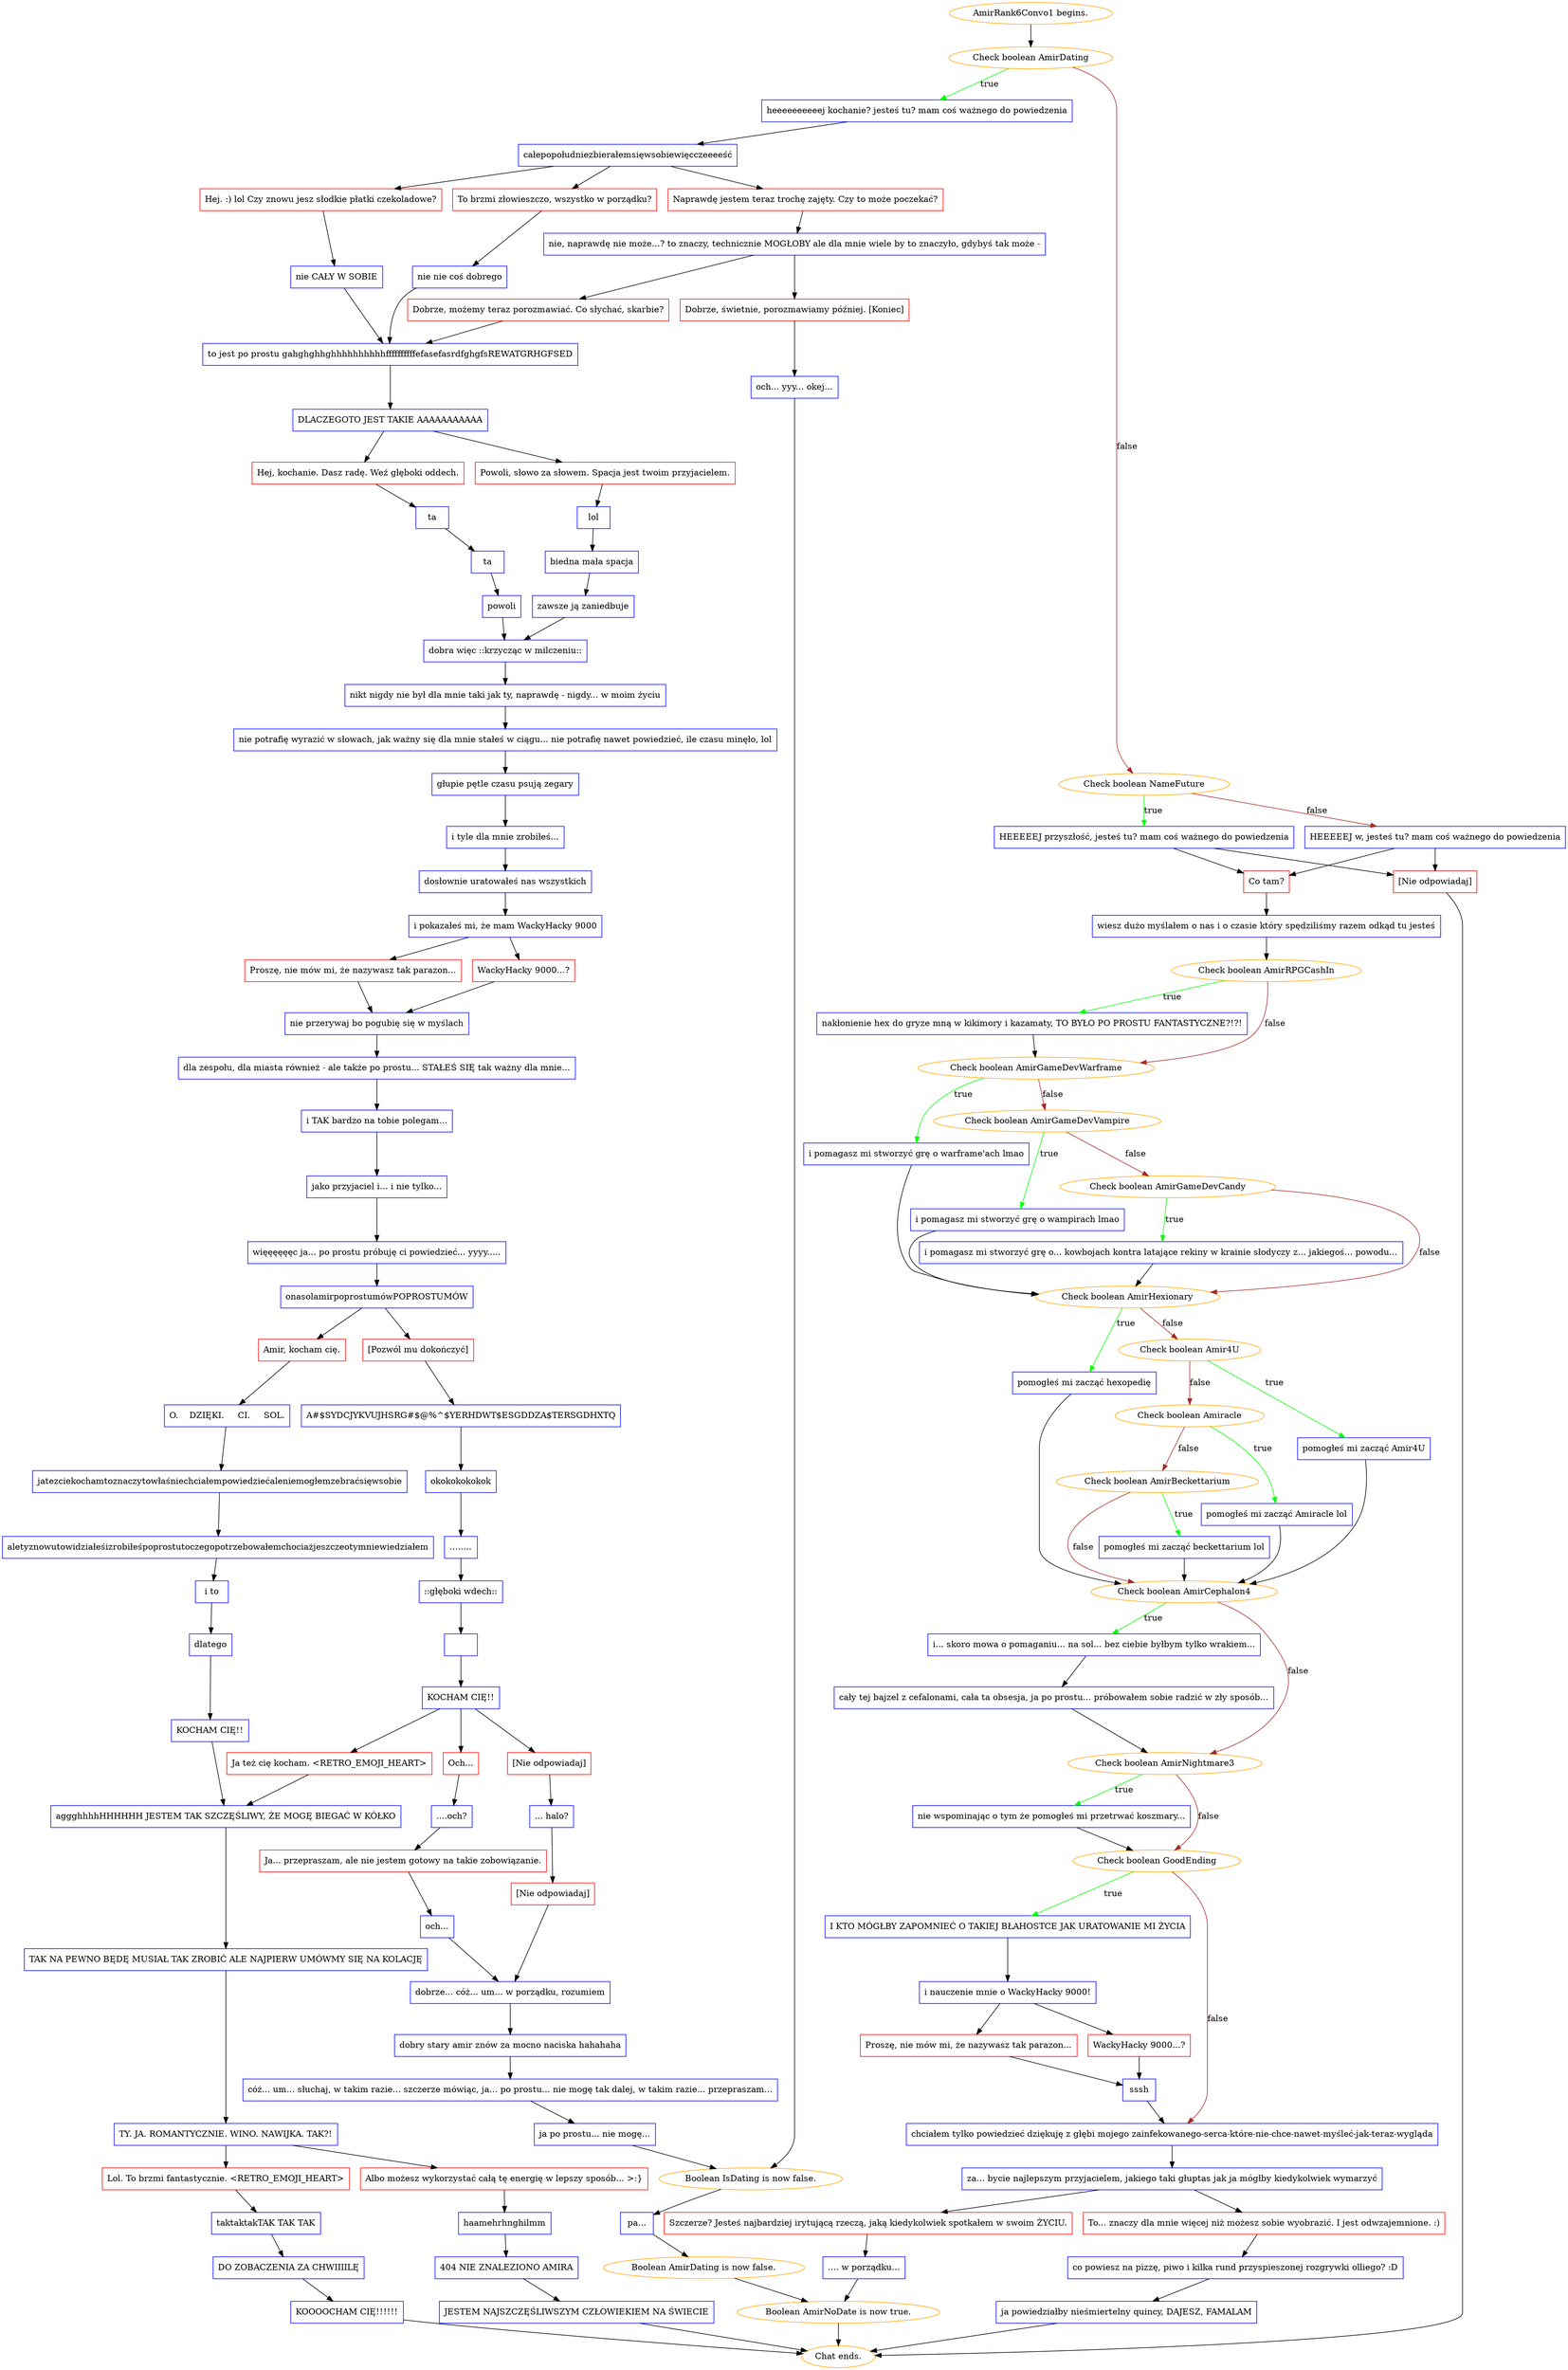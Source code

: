 digraph {
	"AmirRank6Convo1 begins." [color=orange];
		"AmirRank6Convo1 begins." -> j2907676971;
	j2907676971 [label="Check boolean AmirDating",color=orange];
		j2907676971 -> j1793512598 [label=true,color=green];
		j2907676971 -> j84055781 [label=false,color=brown];
	j1793512598 [label="heeeeeeeeeej kochanie? jesteś tu? mam coś ważnego do powiedzenia",shape=box,color=blue];
		j1793512598 -> j3295669934;
	j84055781 [label="Check boolean NameFuture",color=orange];
		j84055781 -> j326342068 [label=true,color=green];
		j84055781 -> j4140742385 [label=false,color=brown];
	j3295669934 [label="całepopołudniezbierałemsięwsobiewięcczeeeeść",shape=box,color=blue];
		j3295669934 -> j3302751071;
		j3295669934 -> j264073787;
		j3295669934 -> j2702451169;
	j326342068 [label="HEEEEEJ przyszłość, jesteś tu? mam coś ważnego do powiedzenia",shape=box,color=blue];
		j326342068 -> j1923345152;
		j326342068 -> j322907901;
	j4140742385 [label="HEEEEEJ w, jesteś tu? mam coś ważnego do powiedzenia",shape=box,color=blue];
		j4140742385 -> j1923345152;
		j4140742385 -> j322907901;
	j3302751071 [label="Hej. :) lol Czy znowu jesz słodkie płatki czekoladowe?",shape=box,color=red];
		j3302751071 -> j557346525;
	j264073787 [label="To brzmi złowieszczo, wszystko w porządku?",shape=box,color=red];
		j264073787 -> j3872427919;
	j2702451169 [label="Naprawdę jestem teraz trochę zajęty. Czy to może poczekać?",shape=box,color=red];
		j2702451169 -> j2665901707;
	j1923345152 [label="Co tam?",shape=box,color=red];
		j1923345152 -> j3294762444;
	j322907901 [label="[Nie odpowiadaj]",shape=box,color=red];
		j322907901 -> "Chat ends.";
	j557346525 [label="nie CAŁY W SOBIE",shape=box,color=blue];
		j557346525 -> j2822849566;
	j3872427919 [label="nie nie coś dobrego",shape=box,color=blue];
		j3872427919 -> j2822849566;
	j2665901707 [label="nie, naprawdę nie może...? to znaczy, technicznie MOGŁOBY ale dla mnie wiele by to znaczyło, gdybyś tak może -",shape=box,color=blue];
		j2665901707 -> j2317584744;
		j2665901707 -> j2410142272;
	j3294762444 [label="wiesz dużo myślałem o nas i o czasie który spędziliśmy razem odkąd tu jesteś",shape=box,color=blue];
		j3294762444 -> j830141940;
	"Chat ends." [color=orange];
	j2822849566 [label="to jest po prostu gahghghhghhhhhhhhhhffffffffffefasefasrdfghgfsREWATGRHGFSED",shape=box,color=blue];
		j2822849566 -> j2647708859;
	j2317584744 [label="Dobrze, możemy teraz porozmawiać. Co słychać, skarbie?",shape=box,color=red];
		j2317584744 -> j2822849566;
	j2410142272 [label="Dobrze, świetnie, porozmawiamy później. [Koniec]",shape=box,color=red];
		j2410142272 -> j3336765147;
	j830141940 [label="Check boolean AmirRPGCashIn",color=orange];
		j830141940 -> j420926877 [label=true,color=green];
		j830141940 -> j4216760051 [label=false,color=brown];
	j2647708859 [label="DLACZEGOTO JEST TAKIE AAAAAAAAAAA",shape=box,color=blue];
		j2647708859 -> j984454460;
		j2647708859 -> j2113924906;
	j3336765147 [label="och... yyy... okej...",shape=box,color=blue];
		j3336765147 -> j2207414182;
	j420926877 [label="nakłonienie hex do gryze mną w kikimory i kazamaty, TO BYŁO PO PROSTU FANTASTYCZNE?!?!",shape=box,color=blue];
		j420926877 -> j4216760051;
	j4216760051 [label="Check boolean AmirGameDevWarframe",color=orange];
		j4216760051 -> j1621386419 [label=true,color=green];
		j4216760051 -> j4056341191 [label=false,color=brown];
	j984454460 [label="Hej, kochanie. Dasz radę. Weź głęboki oddech.",shape=box,color=red];
		j984454460 -> j3918800846;
	j2113924906 [label="Powoli, słowo za słowem. Spacja jest twoim przyjacielem.",shape=box,color=red];
		j2113924906 -> j3495536357;
	j2207414182 [label="Boolean IsDating is now false.",color=orange];
		j2207414182 -> j4099134569;
	j1621386419 [label="i pomagasz mi stworzyć grę o warframe'ach lmao",shape=box,color=blue];
		j1621386419 -> j2771251363;
	j4056341191 [label="Check boolean AmirGameDevVampire",color=orange];
		j4056341191 -> j1755253422 [label=true,color=green];
		j4056341191 -> j1488436232 [label=false,color=brown];
	j3918800846 [label="ta",shape=box,color=blue];
		j3918800846 -> j2036721978;
	j3495536357 [label="lol",shape=box,color=blue];
		j3495536357 -> j4152125038;
	j4099134569 [label="pa...",shape=box,color=blue];
		j4099134569 -> j1800899020;
	j2771251363 [label="Check boolean AmirHexionary",color=orange];
		j2771251363 -> j3265790308 [label=true,color=green];
		j2771251363 -> j266995296 [label=false,color=brown];
	j1755253422 [label="i pomagasz mi stworzyć grę o wampirach lmao",shape=box,color=blue];
		j1755253422 -> j2771251363;
	j1488436232 [label="Check boolean AmirGameDevCandy",color=orange];
		j1488436232 -> j1442859024 [label=true,color=green];
		j1488436232 -> j2771251363 [label=false,color=brown];
	j2036721978 [label="ta",shape=box,color=blue];
		j2036721978 -> j2496688239;
	j4152125038 [label="biedna mała spacja",shape=box,color=blue];
		j4152125038 -> j320619499;
	j1800899020 [label="Boolean AmirDating is now false.",color=orange];
		j1800899020 -> j2322051913;
	j3265790308 [label="pomogłeś mi zacząć hexopedię",shape=box,color=blue];
		j3265790308 -> j2466789876;
	j266995296 [label="Check boolean Amir4U",color=orange];
		j266995296 -> j2244616995 [label=true,color=green];
		j266995296 -> j385826836 [label=false,color=brown];
	j1442859024 [label="i pomagasz mi stworzyć grę o... kowbojach kontra latające rekiny w krainie słodyczy z... jakiegoś... powodu...",shape=box,color=blue];
		j1442859024 -> j2771251363;
	j2496688239 [label="powoli",shape=box,color=blue];
		j2496688239 -> j3707233735;
	j320619499 [label="zawsze ją zaniedbuje",shape=box,color=blue];
		j320619499 -> j3707233735;
	j2322051913 [label="Boolean AmirNoDate is now true.",color=orange];
		j2322051913 -> "Chat ends.";
	j2466789876 [label="Check boolean AmirCephalon4",color=orange];
		j2466789876 -> j1390608447 [label=true,color=green];
		j2466789876 -> j2019541194 [label=false,color=brown];
	j2244616995 [label="pomogłeś mi zacząć Amir4U",shape=box,color=blue];
		j2244616995 -> j2466789876;
	j385826836 [label="Check boolean Amiracle",color=orange];
		j385826836 -> j3149146209 [label=true,color=green];
		j385826836 -> j4078692804 [label=false,color=brown];
	j3707233735 [label="dobra więc ::krzycząc w milczeniu::",shape=box,color=blue];
		j3707233735 -> j905348363;
	j1390608447 [label="i... skoro mowa o pomaganiu... na sol... bez ciebie byłbym tylko wrakiem...",shape=box,color=blue];
		j1390608447 -> j3378606623;
	j2019541194 [label="Check boolean AmirNightmare3",color=orange];
		j2019541194 -> j1225509329 [label=true,color=green];
		j2019541194 -> j1660157392 [label=false,color=brown];
	j3149146209 [label="pomogłeś mi zacząć Amiracle lol",shape=box,color=blue];
		j3149146209 -> j2466789876;
	j4078692804 [label="Check boolean AmirBeckettarium",color=orange];
		j4078692804 -> j257735747 [label=true,color=green];
		j4078692804 -> j2466789876 [label=false,color=brown];
	j905348363 [label="nikt nigdy nie był dla mnie taki jak ty, naprawdę - nigdy... w moim życiu",shape=box,color=blue];
		j905348363 -> j3705962531;
	j3378606623 [label="cały tej bajzel z cefalonami, cała ta obsesja, ja po prostu... próbowałem sobie radzić w zły sposób...",shape=box,color=blue];
		j3378606623 -> j2019541194;
	j1225509329 [label="nie wspominając o tym że pomogłeś mi przetrwać koszmary...",shape=box,color=blue];
		j1225509329 -> j1660157392;
	j1660157392 [label="Check boolean GoodEnding",color=orange];
		j1660157392 -> j993703746 [label=true,color=green];
		j1660157392 -> j1371958889 [label=false,color=brown];
	j257735747 [label="pomogłeś mi zacząć beckettarium lol",shape=box,color=blue];
		j257735747 -> j2466789876;
	j3705962531 [label="nie potrafię wyrazić w słowach, jak ważny się dla mnie stałeś w ciągu... nie potrafię nawet powiedzieć, ile czasu minęło, lol",shape=box,color=blue];
		j3705962531 -> j657295463;
	j993703746 [label="I KTO MÓGŁBY ZAPOMNIEĆ O TAKIEJ BŁAHOSTCE JAK URATOWANIE MI ŻYCIA",shape=box,color=blue];
		j993703746 -> j2460223560;
	j1371958889 [label="chciałem tylko powiedzieć dziękuję z głębi mojego zainfekowanego-serca-które-nie-chce-nawet-myśleć-jak-teraz-wygląda",shape=box,color=blue];
		j1371958889 -> j4060206982;
	j657295463 [label="głupie pętle czasu psują zegary",shape=box,color=blue];
		j657295463 -> j4115098555;
	j2460223560 [label="i nauczenie mnie o WackyHacky 9000!",shape=box,color=blue];
		j2460223560 -> j897512131;
		j2460223560 -> j359730051;
	j4060206982 [label="za... bycie najlepszym przyjacielem, jakiego taki głuptas jak ja mógłby kiedykolwiek wymarzyć",shape=box,color=blue];
		j4060206982 -> j1674072330;
		j4060206982 -> j759975659;
	j4115098555 [label="i tyle dla mnie zrobiłeś...",shape=box,color=blue];
		j4115098555 -> j917553265;
	j897512131 [label="Proszę, nie mów mi, że nazywasz tak parazon...",shape=box,color=red];
		j897512131 -> j883452410;
	j359730051 [label="WackyHacky 9000...?",shape=box,color=red];
		j359730051 -> j883452410;
	j1674072330 [label="To... znaczy dla mnie więcej niż możesz sobie wyobrazić. I jest odwzajemnione. :)",shape=box,color=red];
		j1674072330 -> j266259388;
	j759975659 [label="Szczerze? Jesteś najbardziej irytującą rzeczą, jaką kiedykolwiek spotkałem w swoim ŻYCIU.",shape=box,color=red];
		j759975659 -> j3669057450;
	j917553265 [label="dosłownie uratowałeś nas wszystkich",shape=box,color=blue];
		j917553265 -> j2174640909;
	j883452410 [label="sssh",shape=box,color=blue];
		j883452410 -> j1371958889;
	j266259388 [label="co powiesz na pizzę, piwo i kilka rund przyspieszonej rozgrywki olliego? :D",shape=box,color=blue];
		j266259388 -> j2355978187;
	j3669057450 [label=".... w porządku...",shape=box,color=blue];
		j3669057450 -> j2322051913;
	j2174640909 [label="i pokazałeś mi, że mam WackyHacky 9000",shape=box,color=blue];
		j2174640909 -> j1244421315;
		j2174640909 -> j275255812;
	j2355978187 [label="ja powiedziałby nieśmiertelny quincy, DAJESZ, FAMALAM",shape=box,color=blue];
		j2355978187 -> "Chat ends.";
	j1244421315 [label="Proszę, nie mów mi, że nazywasz tak parazon...",shape=box,color=red];
		j1244421315 -> j3945087973;
	j275255812 [label="WackyHacky 9000...?",shape=box,color=red];
		j275255812 -> j3945087973;
	j3945087973 [label="nie przerywaj bo pogubię się w myślach",shape=box,color=blue];
		j3945087973 -> j2700028540;
	j2700028540 [label="dla zespołu, dla miasta również - ale także po prostu... STAŁEŚ SIĘ tak ważny dla mnie...",shape=box,color=blue];
		j2700028540 -> j1857609672;
	j1857609672 [label="i TAK bardzo na tobie polegam...",shape=box,color=blue];
		j1857609672 -> j715677510;
	j715677510 [label="jako przyjaciel i... i nie tylko...",shape=box,color=blue];
		j715677510 -> j1013338650;
	j1013338650 [label="więęęęęęc ja... po prostu próbuję ci powiedzieć... yyyy.....",shape=box,color=blue];
		j1013338650 -> j1546019304;
	j1546019304 [label="onasolamirpoprostumówPOPROSTUMÓW",shape=box,color=blue];
		j1546019304 -> j4136171491;
		j1546019304 -> j199354148;
	j4136171491 [label="Amir, kocham cię.",shape=box,color=red];
		j4136171491 -> j1282216614;
	j199354148 [label="[Pozwól mu dokończyć]",shape=box,color=red];
		j199354148 -> j3712284911;
	j1282216614 [label="O.    DZIĘKI.     CI.     SOL.",shape=box,color=blue];
		j1282216614 -> j1573005737;
	j3712284911 [label="A#$SYDCJYKVUJHSRG#$@%^$YERHDWT$ESGDDZA$TERSGDHXTQ",shape=box,color=blue];
		j3712284911 -> j2914817181;
	j1573005737 [label="jatezciekochamtoznaczytowłaśniechciałempowiedziećaleniemogłemzebraćsięwsobie",shape=box,color=blue];
		j1573005737 -> j3349615224;
	j2914817181 [label="okokokokokok",shape=box,color=blue];
		j2914817181 -> j3242614754;
	j3349615224 [label="aletyznowutowidziałeśizrobiłeśpoprostutoczegopotrzebowałemchociażjeszczeotymniewiedziałem",shape=box,color=blue];
		j3349615224 -> j648073498;
	j3242614754 [label="........",shape=box,color=blue];
		j3242614754 -> j1618681345;
	j648073498 [label="i to",shape=box,color=blue];
		j648073498 -> j3156690629;
	j1618681345 [label="::głęboki wdech::",shape=box,color=blue];
		j1618681345 -> j2687501253;
	j3156690629 [label="dlatego",shape=box,color=blue];
		j3156690629 -> j1818691179;
	j2687501253 [label=" ",shape=box,color=blue];
		j2687501253 -> j1845585776;
	j1818691179 [label="KOCHAM CIĘ!!",shape=box,color=blue];
		j1818691179 -> j2101491271;
	j1845585776 [label="KOCHAM CIĘ!!",shape=box,color=blue];
		j1845585776 -> j1503880579;
		j1845585776 -> j2241081313;
		j1845585776 -> j4276792927;
	j2101491271 [label="aggghhhhHHHHHH JESTEM TAK SZCZĘŚLIWY, ŻE MOGĘ BIEGAĆ W KÓŁKO",shape=box,color=blue];
		j2101491271 -> j3367282682;
	j1503880579 [label="Ja też cię kocham. <RETRO_EMOJI_HEART>",shape=box,color=red];
		j1503880579 -> j2101491271;
	j2241081313 [label="Och...",shape=box,color=red];
		j2241081313 -> j512940585;
	j4276792927 [label="[Nie odpowiadaj]",shape=box,color=red];
		j4276792927 -> j709062090;
	j3367282682 [label="TAK NA PEWNO BĘDĘ MUSIAŁ TAK ZROBIĆ ALE NAJPIERW UMÓWMY SIĘ NA KOLACJĘ",shape=box,color=blue];
		j3367282682 -> j2806231551;
	j512940585 [label="....och?",shape=box,color=blue];
		j512940585 -> j3479573338;
	j709062090 [label="... halo?",shape=box,color=blue];
		j709062090 -> j1544209922;
	j2806231551 [label="TY. JA. ROMANTYCZNIE. WINO. NAWIJKA. TAK?!",shape=box,color=blue];
		j2806231551 -> j760836109;
		j2806231551 -> j1966606525;
	j3479573338 [label="Ja... przepraszam, ale nie jestem gotowy na takie zobowiązanie.",shape=box,color=red];
		j3479573338 -> j3305102143;
	j1544209922 [label="[Nie odpowiadaj]",shape=box,color=red];
		j1544209922 -> j1027230208;
	j760836109 [label="Lol. To brzmi fantastycznie. <RETRO_EMOJI_HEART>",shape=box,color=red];
		j760836109 -> j1542976945;
	j1966606525 [label="Albo możesz wykorzystać całą tę energię w lepszy sposób... >:}",shape=box,color=red];
		j1966606525 -> j3481433776;
	j3305102143 [label="och...",shape=box,color=blue];
		j3305102143 -> j1027230208;
	j1027230208 [label="dobrze... cóż... um... w porządku, rozumiem",shape=box,color=blue];
		j1027230208 -> j3757712339;
	j1542976945 [label="taktaktakTAK TAK TAK",shape=box,color=blue];
		j1542976945 -> j383255717;
	j3481433776 [label="haamehrhnghilmm",shape=box,color=blue];
		j3481433776 -> j1357347916;
	j3757712339 [label="dobry stary amir znów za mocno naciska hahahaha",shape=box,color=blue];
		j3757712339 -> j3091878981;
	j383255717 [label="DO ZOBACZENIA ZA CHWIIIILĘ",shape=box,color=blue];
		j383255717 -> j3738878025;
	j1357347916 [label="404 NIE ZNALEZIONO AMIRA",shape=box,color=blue];
		j1357347916 -> j787150523;
	j3091878981 [label="cóż... um... słuchaj, w takim razie... szczerze mówiąc, ja... po prostu... nie mogę tak dalej, w takim razie... przepraszam...",shape=box,color=blue];
		j3091878981 -> j3615307952;
	j3738878025 [label="KOOOOCHAM CIĘ!!!!!!",shape=box,color=blue];
		j3738878025 -> "Chat ends.";
	j787150523 [label="JESTEM NAJSZCZĘŚLIWSZYM CZŁOWIEKIEM NA ŚWIECIE",shape=box,color=blue];
		j787150523 -> "Chat ends.";
	j3615307952 [label="ja po prostu... nie mogę...",shape=box,color=blue];
		j3615307952 -> j2207414182;
}
